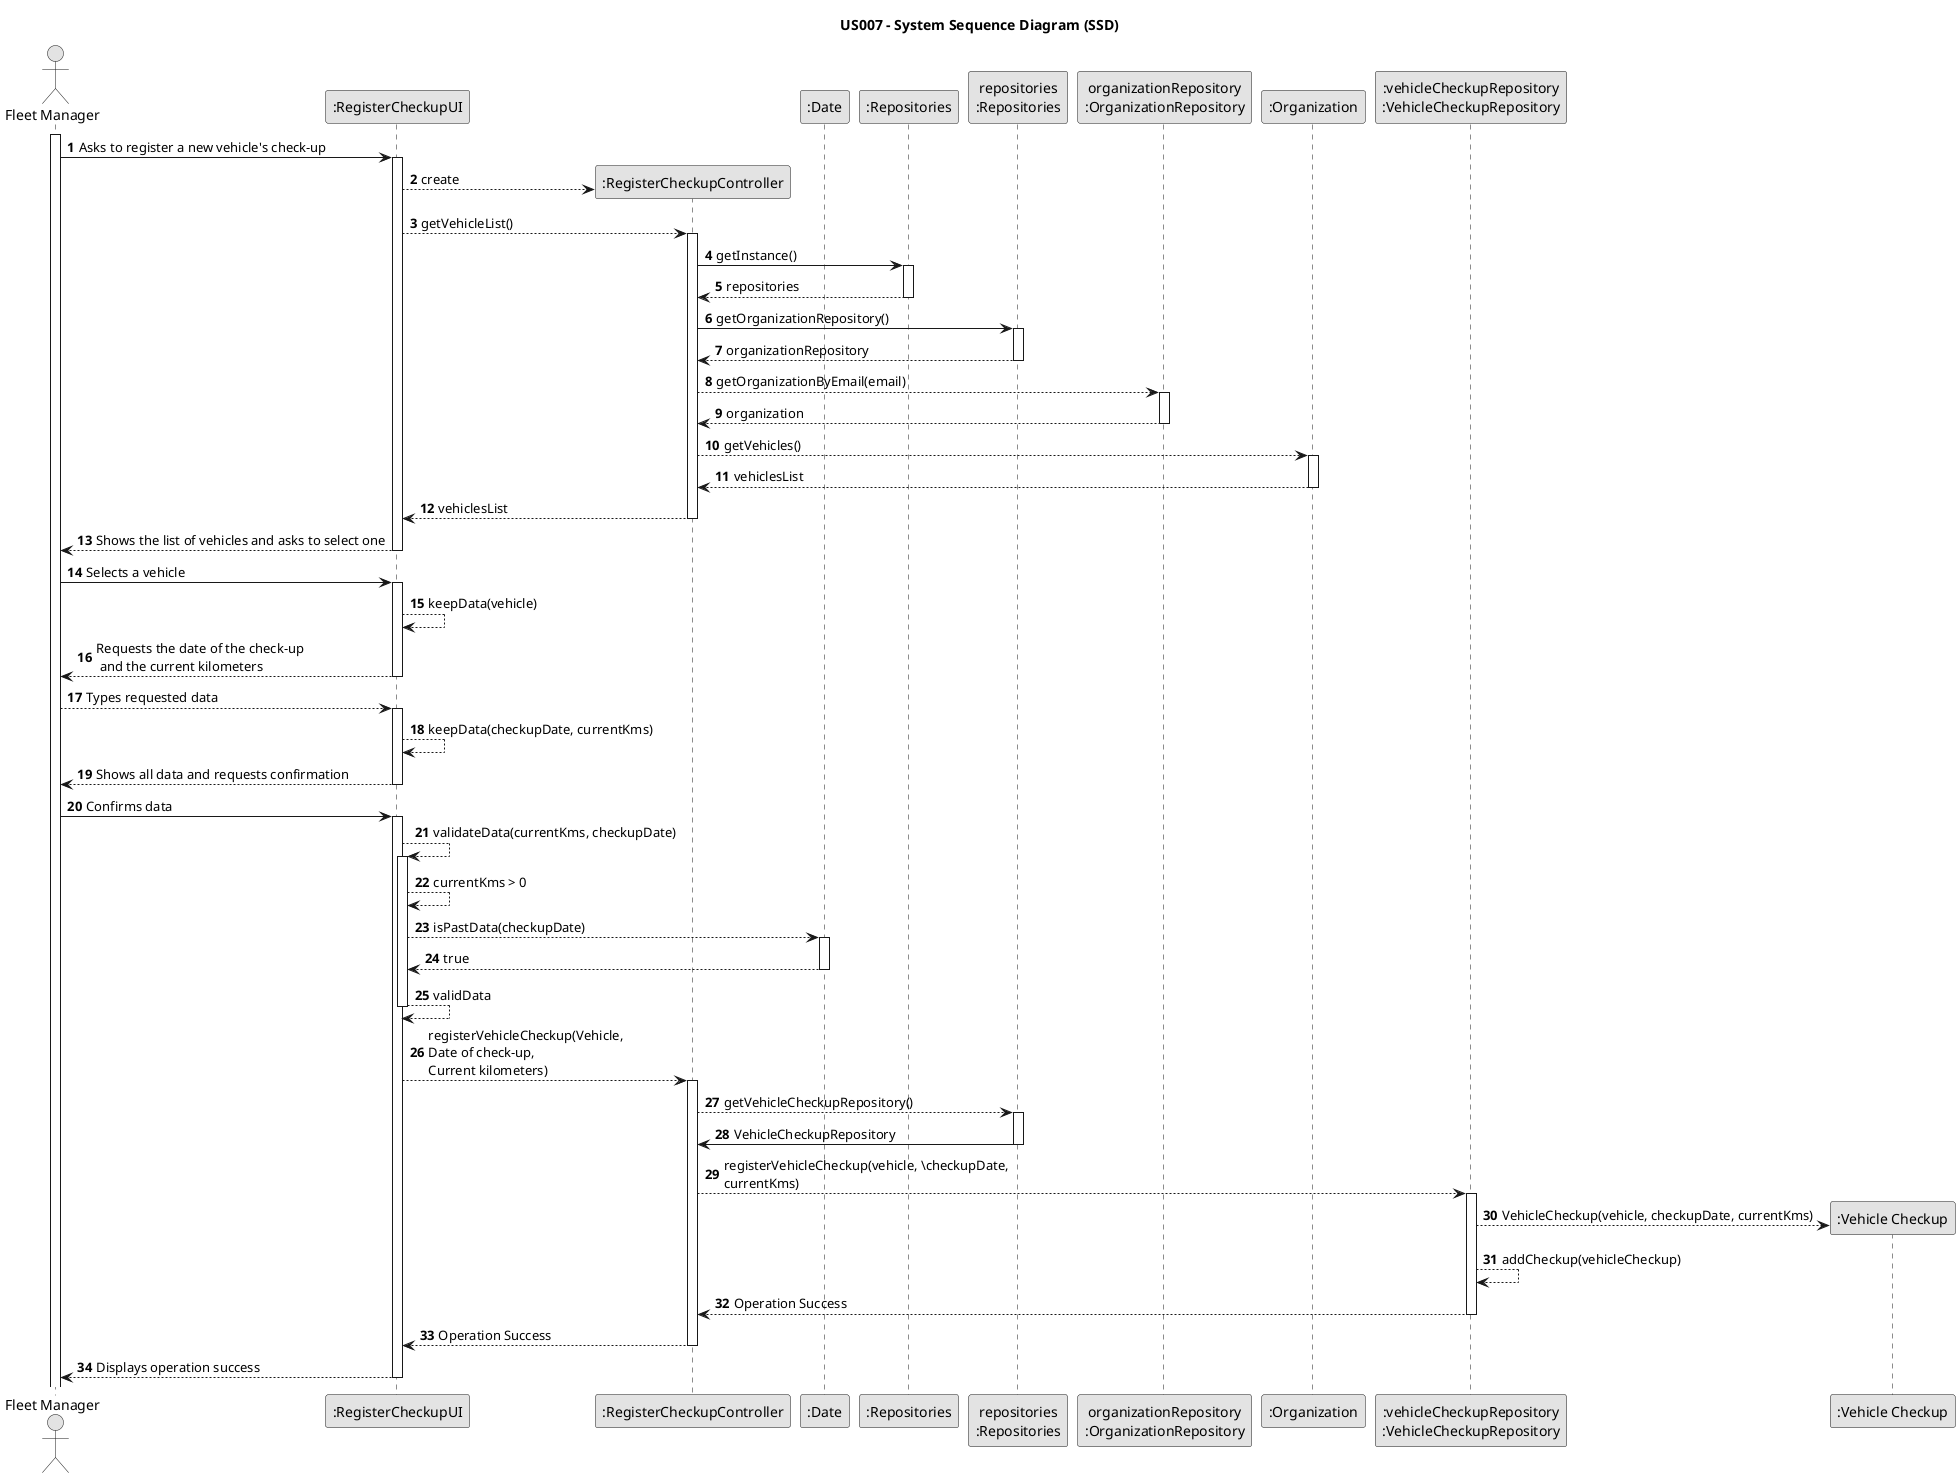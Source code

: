 @startuml
skinparam monochrome true
skinparam packageStyle rectangle
skinparam shadowing false

title US007 - System Sequence Diagram (SSD)

autonumber

actor "Fleet Manager" as Employee
participant ":RegisterCheckupUI" as UI
participant ":RegisterCheckupController" as RCCtrl
participant ":Date" as Date
'participant "taskCategoryRepository:\nTaskCategoryRepository" as TaskCategoryRepository
'participant ":ApplicationSession" as _APP
'participant "appSession\n:ApplicationSession" as APP
'participant "currentSession\n:UserSession" as SESSAO
'participant "vehicleRepository:\nVehicleRepository" as VehicleRepository
participant ":Repositories" as RepositorySingleton
participant "repositories\n:Repositories" as PLAT
participant "organizationRepository\n:OrganizationRepository" as OrganizationRepository
participant ":Organization" as Organization
participant ":vehicleCheckupRepository\n:VehicleCheckupRepository" as VCRepo
'participant "organizationRepository:\nOrganizationRepository" as OrganizationRepository
participant ":Vehicle Checkup" as VCheckup

activate Employee

    Employee -> UI : Asks to register a new vehicle's check-up
    activate UI

        UI --> RCCtrl** : create
        UI --> RCCtrl : getVehicleList()
        activate RCCtrl

            RCCtrl -> RepositorySingleton : getInstance()
            activate RepositorySingleton

                RepositorySingleton --> RCCtrl : repositories
            deactivate RepositorySingleton
            RCCtrl -> PLAT : getOrganizationRepository()
            activate PLAT

                PLAT --> RCCtrl : organizationRepository
            deactivate PLAT
            RCCtrl --> OrganizationRepository : getOrganizationByEmail(email)
            activate OrganizationRepository

                OrganizationRepository --> RCCtrl : organization
            deactivate OrganizationRepository
            RCCtrl --> Organization : getVehicles()
            activate Organization

                Organization --> RCCtrl : vehiclesList
            deactivate Organization
            RCCtrl --> UI : vehiclesList
        deactivate RCCtrl

        UI --> Employee : Shows the list of vehicles and asks to select one
    deactivate UI

    Employee -> UI : Selects a vehicle
    activate UI

        UI --> UI : keepData(vehicle)
        UI --> Employee : Requests the date of the check-up\n and the current kilometers
    deactivate UI

    Employee --> UI : Types requested data
    activate UI

        UI --> UI : keepData(checkupDate, currentKms)
        UI --> Employee : Shows all data and requests confirmation
    deactivate UI

    Employee -> UI : Confirms data
    activate UI

        UI --> UI : validateData(currentKms, checkupDate)
        activate UI

            UI --> UI : currentKms > 0
            UI --> Date : isPastData(checkupDate)
            activate Date

                Date --> UI : true
            deactivate Date
            UI --> UI : validData
        deactivate UI

        UI --> RCCtrl : registerVehicleCheckup(Vehicle, \nDate of check-up, \nCurrent kilometers)
        activate RCCtrl

            RCCtrl --> PLAT : getVehicleCheckupRepository()
            activate PLAT

                PLAT -> RCCtrl : VehicleCheckupRepository
            deactivate PLAT
            RCCtrl --> VCRepo : registerVehicleCheckup(vehicle, \checkupDate, \ncurrentKms)
            activate VCRepo

                VCRepo --> VCheckup** : VehicleCheckup(vehicle, checkupDate, currentKms)
                VCRepo --> VCRepo : addCheckup(vehicleCheckup)
                VCRepo --> RCCtrl : Operation Success
            deactivate VCRepo

            RCCtrl --> UI : Operation Success
        deactivate RCCtrl

        UI --> Employee : Displays operation success
    deactivate UI

@enduml